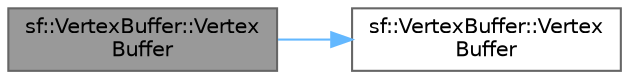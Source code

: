digraph "sf::VertexBuffer::VertexBuffer"
{
 // LATEX_PDF_SIZE
  bgcolor="transparent";
  edge [fontname=Helvetica,fontsize=10,labelfontname=Helvetica,labelfontsize=10];
  node [fontname=Helvetica,fontsize=10,shape=box,height=0.2,width=0.4];
  rankdir="LR";
  Node1 [id="Node000001",label="sf::VertexBuffer::Vertex\lBuffer",height=0.2,width=0.4,color="gray40", fillcolor="grey60", style="filled", fontcolor="black",tooltip="Copy constructor."];
  Node1 -> Node2 [id="edge1_Node000001_Node000002",color="steelblue1",style="solid",tooltip=" "];
  Node2 [id="Node000002",label="sf::VertexBuffer::Vertex\lBuffer",height=0.2,width=0.4,color="grey40", fillcolor="white", style="filled",URL="$classsf_1_1_vertex_buffer.html#aba8836c571cef25a0f80e478add1560a",tooltip="Default constructor."];
}
